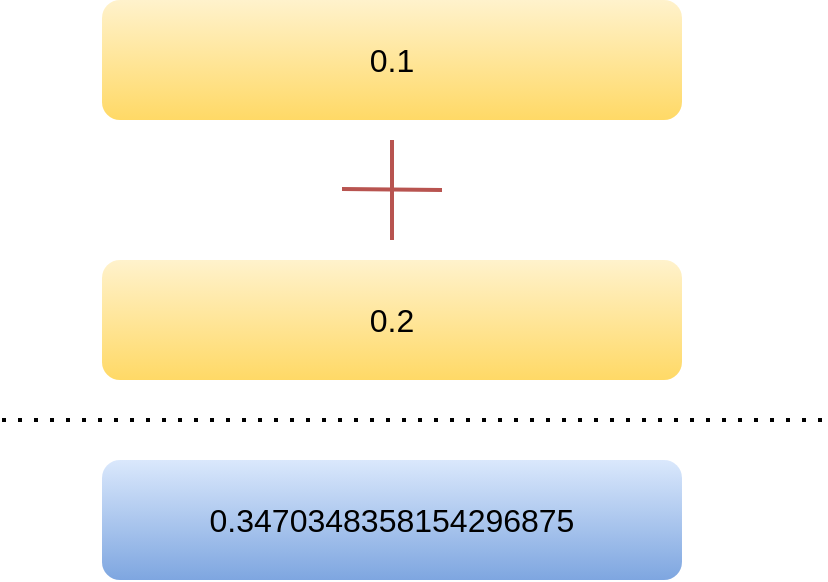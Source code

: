 <mxfile version="13.10.6" type="github">
  <diagram id="aUihdd68fqfxLUTkQLma" name="第 1 页">
    <mxGraphModel dx="1102" dy="582" grid="1" gridSize="10" guides="1" tooltips="1" connect="1" arrows="1" fold="1" page="1" pageScale="1" pageWidth="827" pageHeight="1169" math="0" shadow="0">
      <root>
        <mxCell id="0" />
        <mxCell id="1" parent="0" />
        <mxCell id="hP8N73eXKbdKDqS--rKs-1" value="0.1" style="rounded=1;whiteSpace=wrap;html=1;gradientColor=#ffd966;fillColor=#fff2cc;fontSize=16;strokeColor=none;" vertex="1" parent="1">
          <mxGeometry x="230" y="80" width="290" height="60" as="geometry" />
        </mxCell>
        <mxCell id="hP8N73eXKbdKDqS--rKs-2" value="0.2" style="rounded=1;whiteSpace=wrap;html=1;gradientColor=#ffd966;fillColor=#fff2cc;fontSize=16;strokeColor=none;" vertex="1" parent="1">
          <mxGeometry x="230" y="210" width="290" height="60" as="geometry" />
        </mxCell>
        <mxCell id="hP8N73eXKbdKDqS--rKs-3" value="" style="endArrow=none;dashed=1;html=1;dashPattern=1 3;strokeWidth=2;fontSize=16;" edge="1" parent="1">
          <mxGeometry width="50" height="50" relative="1" as="geometry">
            <mxPoint x="180" y="290" as="sourcePoint" />
            <mxPoint x="590" y="290" as="targetPoint" />
          </mxGeometry>
        </mxCell>
        <mxCell id="hP8N73eXKbdKDqS--rKs-4" value="&lt;font&gt;0.3&lt;/font&gt;470348358154296875" style="rounded=1;whiteSpace=wrap;html=1;gradientColor=#7ea6e0;fillColor=#dae8fc;fontSize=16;strokeColor=none;" vertex="1" parent="1">
          <mxGeometry x="230" y="310" width="290" height="60" as="geometry" />
        </mxCell>
        <mxCell id="hP8N73eXKbdKDqS--rKs-12" value="" style="endArrow=none;html=1;fontSize=16;entryX=1;entryY=0.5;entryDx=0;entryDy=0;strokeWidth=2;gradientColor=#ea6b66;fillColor=#f8cecc;strokeColor=#b85450;" edge="1" parent="1">
          <mxGeometry width="50" height="50" relative="1" as="geometry">
            <mxPoint x="350" y="174.5" as="sourcePoint" />
            <mxPoint x="400" y="175" as="targetPoint" />
          </mxGeometry>
        </mxCell>
        <mxCell id="hP8N73eXKbdKDqS--rKs-13" value="" style="endArrow=none;html=1;fontSize=16;entryX=0.5;entryY=0;entryDx=0;entryDy=0;strokeWidth=2;gradientColor=#ea6b66;fillColor=#f8cecc;strokeColor=#b85450;" edge="1" parent="1">
          <mxGeometry width="50" height="50" relative="1" as="geometry">
            <mxPoint x="375" y="200" as="sourcePoint" />
            <mxPoint x="375" y="150" as="targetPoint" />
          </mxGeometry>
        </mxCell>
      </root>
    </mxGraphModel>
  </diagram>
</mxfile>
